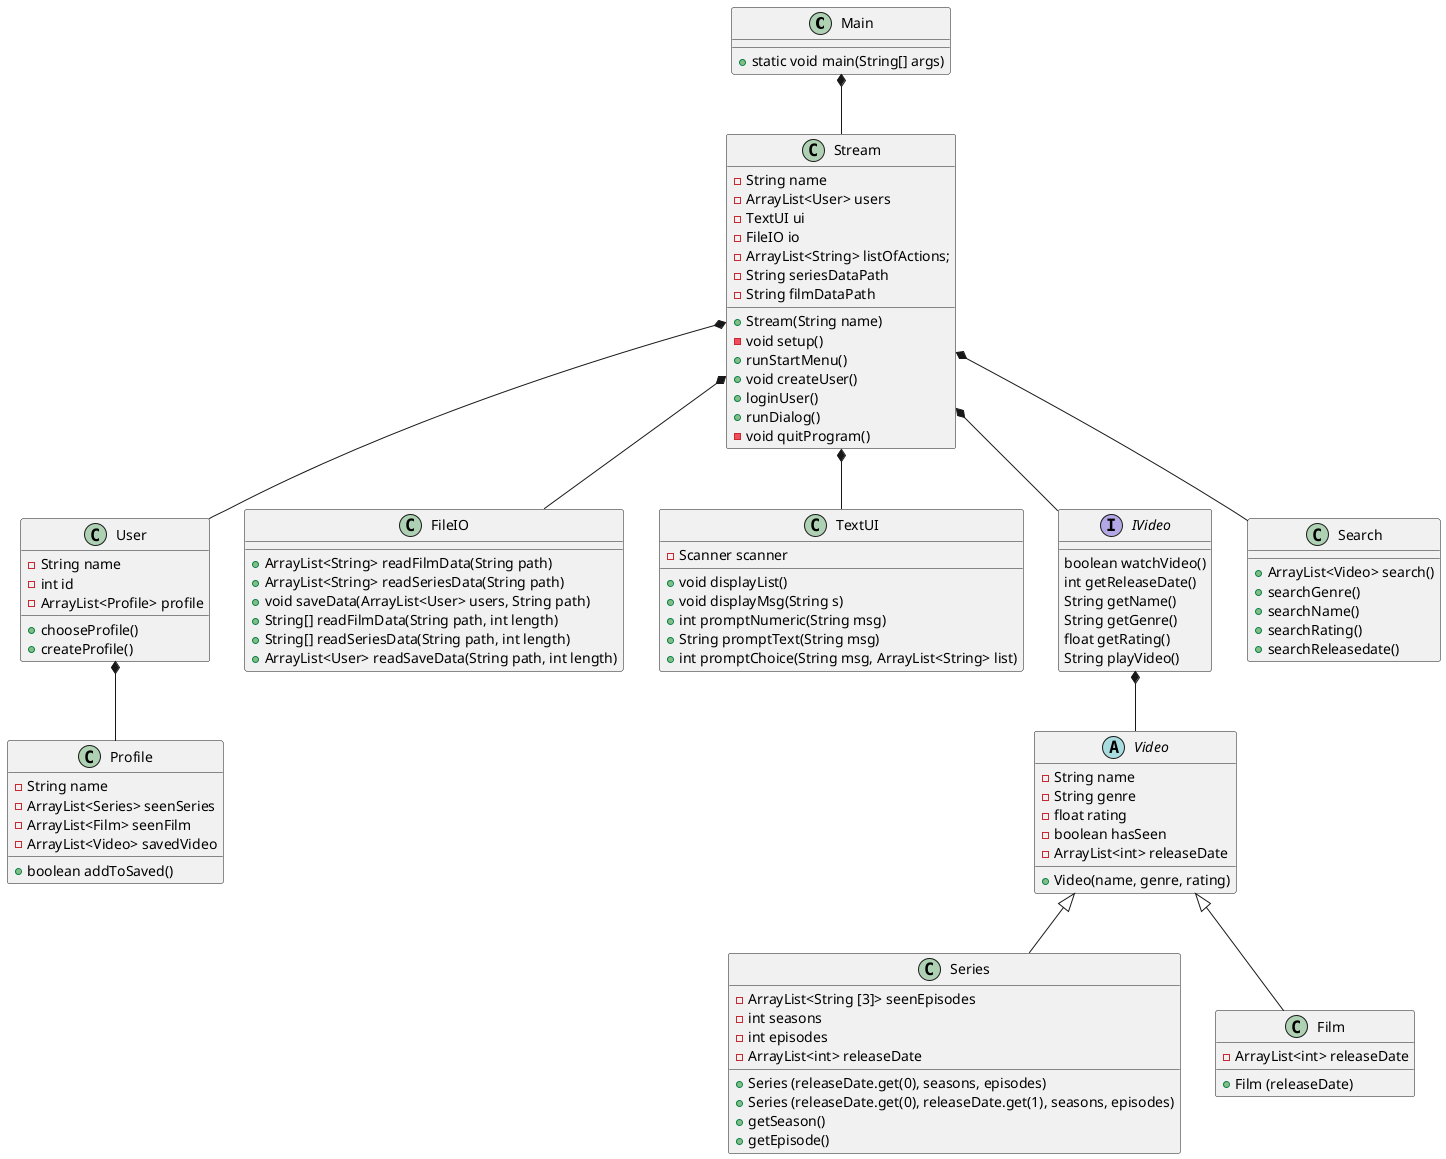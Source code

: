 @startuml
'https://plantuml.com/class-diagram

class Main{
+ static void main(String[] args)
}

class Stream{
- String name
'utilities
- ArrayList<User> users
- TextUI ui
- FileIO io
- ArrayList<String> listOfActions;
- String seriesDataPath
- String filmDataPath
'constructor
+ Stream(String name)
'methods
- void setup()
' setup er til er at læse data
+ runStartMenu()
+ void createUser()
' skal createUser være void? Det er den i matador
' createUser skal vel checke om der er andre med det brugernavn
+ loginUser()
' skal loginUser være void?
' den skal vel checke om der er en user med det username
+ runDialog()
' i runDialog kan man vælge at søge
- void quitProgram()
}


class User{
-String name
- int id
-ArrayList<Profile> profile
+ chooseProfile()
+ createProfile()
' skal den checke om den user har en profil med det brugernavn?
}

class Profile{
- String name
- ArrayList<Series> seenSeries
- ArrayList<Film> seenFilm
- ArrayList<Video> savedVideo
+ boolean addToSaved()
'bør disse være under IVideo eller video i stedet?

}
class FileIO{
+ ArrayList<String> readFilmData(String path)
+ ArrayList<String> readSeriesData(String path)
+ void saveData(ArrayList<User> users, String path)
+ String[] readFilmData(String path, int length)
+ String[] readSeriesData(String path, int length)
+ ArrayList<User> readSaveData(String path, int length)
}

class TextUI{
- Scanner scanner
+ void displayList()
+ void displayMsg(String s)
+ int promptNumeric(String msg)
+ String promptText(String msg)
+ int promptChoice(String msg, ArrayList<String> list)
}

interface IVideo {
boolean watchVideo()
int getReleaseDate()
String getName()
String getGenre()
float getRating()
String playVideo()
}

abstract Class Video{
- String name
- String genre
- float rating
- boolean hasSeen
- ArrayList<int> releaseDate
'constructor
+ Video(name, genre, rating)
}

class Series{
- ArrayList<String [3]> seenEpisodes
- int seasons
- int episodes
- ArrayList<int> releaseDate
'constructor - hvis serien ikke er slut
+ Series (releaseDate.get(0), seasons, episodes)
'constructor - hvis serien er afsluttet
+ Series (releaseDate.get(0), releaseDate.get(1), seasons, episodes)
+ getSeason()
+ getEpisode()
}

class Film {
- ArrayList<int> releaseDate
'constructor
+ Film (releaseDate)
}


class Search{
+ ArrayList<Video> search()
'methods til de forskellige søgemuligheder
' Skal disse returnere objekterne fra video?
+ searchGenre()
+ searchName()
+ searchRating()
+ searchReleasedate()
'skal vi have funktioner der kun søger blandt serier og film adskilt?
}

IVideo *-- Video

Video <|-- Series
Video <|-- Film

User *-- Profile

Main *-- Stream

Stream *-- User
Stream *-- FileIO
Stream *-- TextUI
Stream *-- IVideo
Stream *-- Search

@enduml